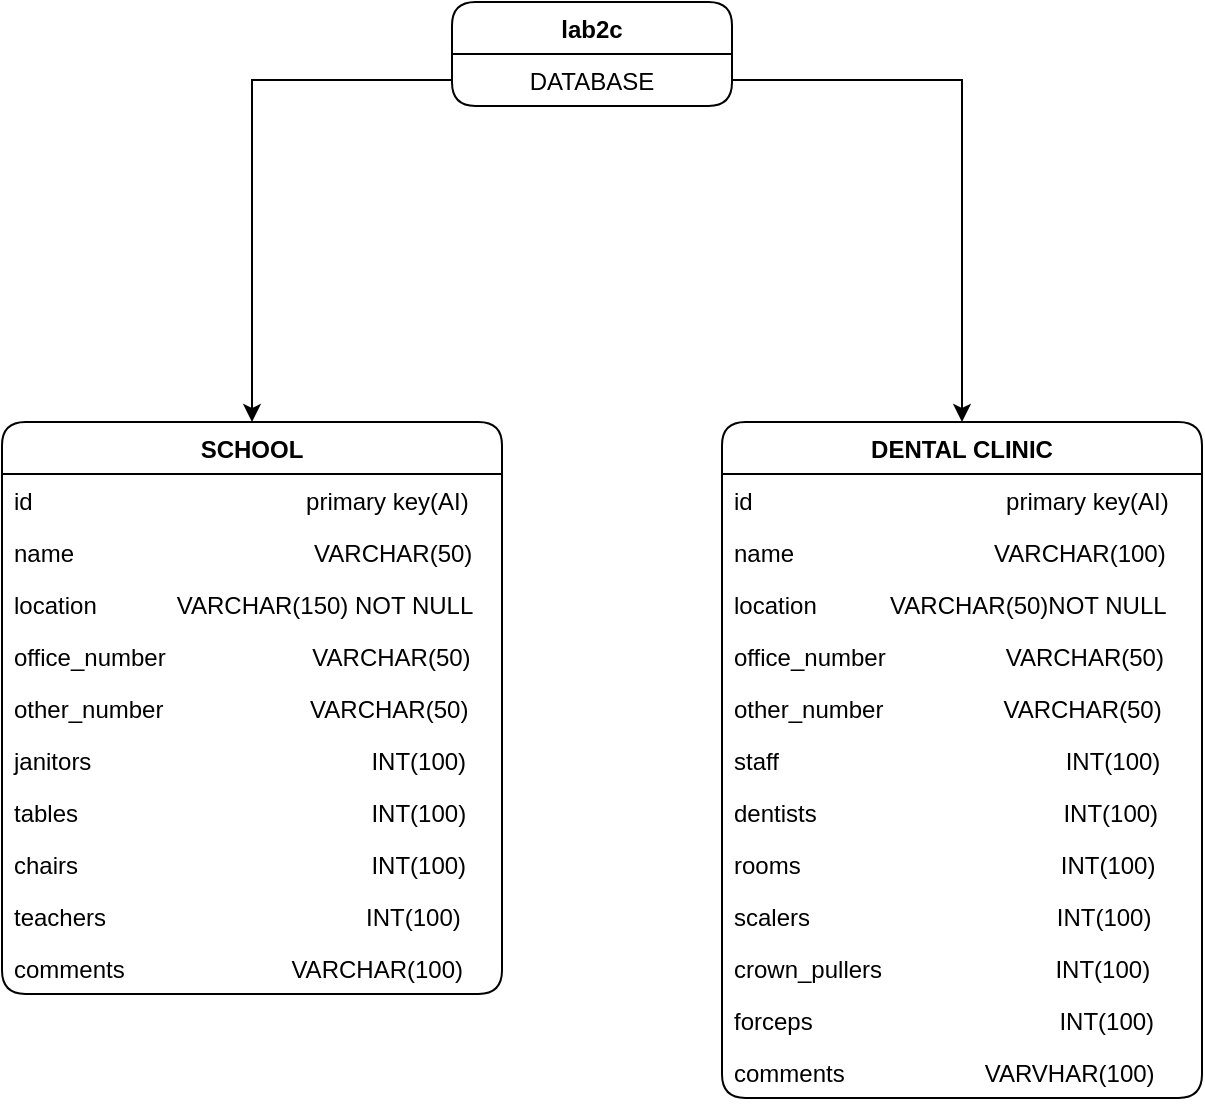 <mxfile version="10.9.4" type="device"><diagram id="ERgRdrcjWsWCPYf1m3UI" name="Page-1"><mxGraphModel dx="1422" dy="796" grid="1" gridSize="10" guides="1" tooltips="1" connect="1" arrows="1" fold="1" page="1" pageScale="1" pageWidth="850" pageHeight="1100" math="0" shadow="0"><root><mxCell id="0"/><mxCell id="1" parent="0"/><mxCell id="IdaJWkh5u5YZjFb4Wudn-1" value="lab2c" style="swimlane;fontStyle=1;childLayout=stackLayout;horizontal=1;startSize=26;fillColor=none;horizontalStack=0;resizeParent=1;resizeParentMax=0;resizeLast=0;collapsible=1;marginBottom=0;comic=0;rounded=1;" vertex="1" parent="1"><mxGeometry x="355" y="70" width="140" height="52" as="geometry"/></mxCell><mxCell id="IdaJWkh5u5YZjFb4Wudn-4" value="DATABASE" style="text;strokeColor=none;fillColor=none;align=center;verticalAlign=top;spacingLeft=4;spacingRight=4;overflow=hidden;rotatable=0;points=[[0,0.5],[1,0.5]];portConstraint=eastwest;comic=0;rounded=1;" vertex="1" parent="IdaJWkh5u5YZjFb4Wudn-1"><mxGeometry y="26" width="140" height="26" as="geometry"/></mxCell><mxCell id="IdaJWkh5u5YZjFb4Wudn-5" value="SCHOOL" style="swimlane;fontStyle=1;childLayout=stackLayout;horizontal=1;startSize=26;fillColor=none;horizontalStack=0;resizeParent=1;resizeParentMax=0;resizeLast=0;collapsible=1;marginBottom=0;align=center;comic=0;rounded=1;" vertex="1" parent="1"><mxGeometry x="130" y="280" width="250" height="286" as="geometry"/></mxCell><mxCell id="IdaJWkh5u5YZjFb4Wudn-6" value="id                                         primary key(AI)" style="text;strokeColor=none;fillColor=none;align=left;verticalAlign=top;spacingLeft=4;spacingRight=4;overflow=hidden;rotatable=0;points=[[0,0.5],[1,0.5]];portConstraint=eastwest;comic=0;rounded=1;" vertex="1" parent="IdaJWkh5u5YZjFb4Wudn-5"><mxGeometry y="26" width="250" height="26" as="geometry"/></mxCell><mxCell id="IdaJWkh5u5YZjFb4Wudn-7" value="name                                    VARCHAR(50)" style="text;strokeColor=none;fillColor=none;align=left;verticalAlign=top;spacingLeft=4;spacingRight=4;overflow=hidden;rotatable=0;points=[[0,0.5],[1,0.5]];portConstraint=eastwest;comic=0;rounded=1;" vertex="1" parent="IdaJWkh5u5YZjFb4Wudn-5"><mxGeometry y="52" width="250" height="26" as="geometry"/></mxCell><mxCell id="IdaJWkh5u5YZjFb4Wudn-8" value="location            VARCHAR(150) NOT NULL" style="text;strokeColor=none;fillColor=none;align=left;verticalAlign=top;spacingLeft=4;spacingRight=4;overflow=hidden;rotatable=0;points=[[0,0.5],[1,0.5]];portConstraint=eastwest;comic=0;rounded=1;" vertex="1" parent="IdaJWkh5u5YZjFb4Wudn-5"><mxGeometry y="78" width="250" height="26" as="geometry"/></mxCell><mxCell id="IdaJWkh5u5YZjFb4Wudn-9" value="office_number                      VARCHAR(50)" style="text;strokeColor=none;fillColor=none;align=left;verticalAlign=top;spacingLeft=4;spacingRight=4;overflow=hidden;rotatable=0;points=[[0,0.5],[1,0.5]];portConstraint=eastwest;comic=0;rounded=1;" vertex="1" parent="IdaJWkh5u5YZjFb4Wudn-5"><mxGeometry y="104" width="250" height="26" as="geometry"/></mxCell><mxCell id="IdaJWkh5u5YZjFb4Wudn-10" value="other_number                      VARCHAR(50)" style="text;strokeColor=none;fillColor=none;align=left;verticalAlign=top;spacingLeft=4;spacingRight=4;overflow=hidden;rotatable=0;points=[[0,0.5],[1,0.5]];portConstraint=eastwest;comic=0;rounded=1;" vertex="1" parent="IdaJWkh5u5YZjFb4Wudn-5"><mxGeometry y="130" width="250" height="26" as="geometry"/></mxCell><mxCell id="IdaJWkh5u5YZjFb4Wudn-11" value="janitors                                          INT(100)" style="text;strokeColor=none;fillColor=none;align=left;verticalAlign=top;spacingLeft=4;spacingRight=4;overflow=hidden;rotatable=0;points=[[0,0.5],[1,0.5]];portConstraint=eastwest;comic=0;rounded=1;" vertex="1" parent="IdaJWkh5u5YZjFb4Wudn-5"><mxGeometry y="156" width="250" height="26" as="geometry"/></mxCell><mxCell id="IdaJWkh5u5YZjFb4Wudn-12" value="tables                                            INT(100)" style="text;strokeColor=none;fillColor=none;align=left;verticalAlign=top;spacingLeft=4;spacingRight=4;overflow=hidden;rotatable=0;points=[[0,0.5],[1,0.5]];portConstraint=eastwest;comic=0;rounded=1;" vertex="1" parent="IdaJWkh5u5YZjFb4Wudn-5"><mxGeometry y="182" width="250" height="26" as="geometry"/></mxCell><mxCell id="IdaJWkh5u5YZjFb4Wudn-23" value="chairs                                            INT(100)" style="text;strokeColor=none;fillColor=none;align=left;verticalAlign=top;spacingLeft=4;spacingRight=4;overflow=hidden;rotatable=0;points=[[0,0.5],[1,0.5]];portConstraint=eastwest;comic=0;rounded=1;" vertex="1" parent="IdaJWkh5u5YZjFb4Wudn-5"><mxGeometry y="208" width="250" height="26" as="geometry"/></mxCell><mxCell id="IdaJWkh5u5YZjFb4Wudn-24" value="teachers                                       INT(100)" style="text;strokeColor=none;fillColor=none;align=left;verticalAlign=top;spacingLeft=4;spacingRight=4;overflow=hidden;rotatable=0;points=[[0,0.5],[1,0.5]];portConstraint=eastwest;comic=0;rounded=1;" vertex="1" parent="IdaJWkh5u5YZjFb4Wudn-5"><mxGeometry y="234" width="250" height="26" as="geometry"/></mxCell><mxCell id="IdaJWkh5u5YZjFb4Wudn-25" value="comments                         VARCHAR(100)" style="text;strokeColor=none;fillColor=none;align=left;verticalAlign=top;spacingLeft=4;spacingRight=4;overflow=hidden;rotatable=0;points=[[0,0.5],[1,0.5]];portConstraint=eastwest;comic=0;rounded=1;" vertex="1" parent="IdaJWkh5u5YZjFb4Wudn-5"><mxGeometry y="260" width="250" height="26" as="geometry"/></mxCell><mxCell id="IdaJWkh5u5YZjFb4Wudn-13" style="edgeStyle=orthogonalEdgeStyle;rounded=0;orthogonalLoop=1;jettySize=auto;html=1;entryX=0.5;entryY=0;entryDx=0;entryDy=0;comic=0;" edge="1" parent="1" source="IdaJWkh5u5YZjFb4Wudn-4" target="IdaJWkh5u5YZjFb4Wudn-5"><mxGeometry relative="1" as="geometry"/></mxCell><mxCell id="IdaJWkh5u5YZjFb4Wudn-14" value="DENTAL CLINIC" style="swimlane;fontStyle=1;childLayout=stackLayout;horizontal=1;startSize=26;fillColor=none;horizontalStack=0;resizeParent=1;resizeParentMax=0;resizeLast=0;collapsible=1;marginBottom=0;align=center;comic=0;rounded=1;" vertex="1" parent="1"><mxGeometry x="490" y="280" width="240" height="338" as="geometry"/></mxCell><mxCell id="IdaJWkh5u5YZjFb4Wudn-15" value="id                                      primary key(AI)" style="text;strokeColor=none;fillColor=none;align=left;verticalAlign=top;spacingLeft=4;spacingRight=4;overflow=hidden;rotatable=0;points=[[0,0.5],[1,0.5]];portConstraint=eastwest;comic=0;rounded=1;" vertex="1" parent="IdaJWkh5u5YZjFb4Wudn-14"><mxGeometry y="26" width="240" height="26" as="geometry"/></mxCell><mxCell id="IdaJWkh5u5YZjFb4Wudn-16" value="name                              VARCHAR(100)" style="text;strokeColor=none;fillColor=none;align=left;verticalAlign=top;spacingLeft=4;spacingRight=4;overflow=hidden;rotatable=0;points=[[0,0.5],[1,0.5]];portConstraint=eastwest;comic=0;rounded=1;" vertex="1" parent="IdaJWkh5u5YZjFb4Wudn-14"><mxGeometry y="52" width="240" height="26" as="geometry"/></mxCell><mxCell id="IdaJWkh5u5YZjFb4Wudn-17" value="location           VARCHAR(50)NOT NULL" style="text;strokeColor=none;fillColor=none;align=left;verticalAlign=top;spacingLeft=4;spacingRight=4;overflow=hidden;rotatable=0;points=[[0,0.5],[1,0.5]];portConstraint=eastwest;comic=0;rounded=1;" vertex="1" parent="IdaJWkh5u5YZjFb4Wudn-14"><mxGeometry y="78" width="240" height="26" as="geometry"/></mxCell><mxCell id="IdaJWkh5u5YZjFb4Wudn-18" value="office_number                  VARCHAR(50)" style="text;strokeColor=none;fillColor=none;align=left;verticalAlign=top;spacingLeft=4;spacingRight=4;overflow=hidden;rotatable=0;points=[[0,0.5],[1,0.5]];portConstraint=eastwest;comic=0;rounded=1;" vertex="1" parent="IdaJWkh5u5YZjFb4Wudn-14"><mxGeometry y="104" width="240" height="26" as="geometry"/></mxCell><mxCell id="IdaJWkh5u5YZjFb4Wudn-19" value="other_number                  VARCHAR(50)" style="text;strokeColor=none;fillColor=none;align=left;verticalAlign=top;spacingLeft=4;spacingRight=4;overflow=hidden;rotatable=0;points=[[0,0.5],[1,0.5]];portConstraint=eastwest;comic=0;rounded=1;" vertex="1" parent="IdaJWkh5u5YZjFb4Wudn-14"><mxGeometry y="130" width="240" height="26" as="geometry"/></mxCell><mxCell id="IdaJWkh5u5YZjFb4Wudn-20" value="staff                                           INT(100)" style="text;strokeColor=none;fillColor=none;align=left;verticalAlign=top;spacingLeft=4;spacingRight=4;overflow=hidden;rotatable=0;points=[[0,0.5],[1,0.5]];portConstraint=eastwest;comic=0;rounded=1;" vertex="1" parent="IdaJWkh5u5YZjFb4Wudn-14"><mxGeometry y="156" width="240" height="26" as="geometry"/></mxCell><mxCell id="IdaJWkh5u5YZjFb4Wudn-21" value="dentists                                     INT(100)" style="text;strokeColor=none;fillColor=none;align=left;verticalAlign=top;spacingLeft=4;spacingRight=4;overflow=hidden;rotatable=0;points=[[0,0.5],[1,0.5]];portConstraint=eastwest;comic=0;rounded=1;" vertex="1" parent="IdaJWkh5u5YZjFb4Wudn-14"><mxGeometry y="182" width="240" height="26" as="geometry"/></mxCell><mxCell id="IdaJWkh5u5YZjFb4Wudn-26" value="rooms                                       INT(100)" style="text;strokeColor=none;fillColor=none;align=left;verticalAlign=top;spacingLeft=4;spacingRight=4;overflow=hidden;rotatable=0;points=[[0,0.5],[1,0.5]];portConstraint=eastwest;comic=0;rounded=1;" vertex="1" parent="IdaJWkh5u5YZjFb4Wudn-14"><mxGeometry y="208" width="240" height="26" as="geometry"/></mxCell><mxCell id="IdaJWkh5u5YZjFb4Wudn-27" value="scalers                                     INT(100)" style="text;strokeColor=none;fillColor=none;align=left;verticalAlign=top;spacingLeft=4;spacingRight=4;overflow=hidden;rotatable=0;points=[[0,0.5],[1,0.5]];portConstraint=eastwest;comic=0;rounded=1;" vertex="1" parent="IdaJWkh5u5YZjFb4Wudn-14"><mxGeometry y="234" width="240" height="26" as="geometry"/></mxCell><mxCell id="IdaJWkh5u5YZjFb4Wudn-28" value="crown_pullers                          INT(100)" style="text;strokeColor=none;fillColor=none;align=left;verticalAlign=top;spacingLeft=4;spacingRight=4;overflow=hidden;rotatable=0;points=[[0,0.5],[1,0.5]];portConstraint=eastwest;comic=0;rounded=1;" vertex="1" parent="IdaJWkh5u5YZjFb4Wudn-14"><mxGeometry y="260" width="240" height="26" as="geometry"/></mxCell><mxCell id="IdaJWkh5u5YZjFb4Wudn-29" value="forceps                                     INT(100)" style="text;strokeColor=none;fillColor=none;align=left;verticalAlign=top;spacingLeft=4;spacingRight=4;overflow=hidden;rotatable=0;points=[[0,0.5],[1,0.5]];portConstraint=eastwest;comic=0;rounded=1;" vertex="1" parent="IdaJWkh5u5YZjFb4Wudn-14"><mxGeometry y="286" width="240" height="26" as="geometry"/></mxCell><mxCell id="IdaJWkh5u5YZjFb4Wudn-30" value="comments                     VARVHAR(100)" style="text;strokeColor=none;fillColor=none;align=left;verticalAlign=top;spacingLeft=4;spacingRight=4;overflow=hidden;rotatable=0;points=[[0,0.5],[1,0.5]];portConstraint=eastwest;comic=0;rounded=1;" vertex="1" parent="IdaJWkh5u5YZjFb4Wudn-14"><mxGeometry y="312" width="240" height="26" as="geometry"/></mxCell><mxCell id="IdaJWkh5u5YZjFb4Wudn-22" style="edgeStyle=orthogonalEdgeStyle;rounded=0;orthogonalLoop=1;jettySize=auto;html=1;comic=0;" edge="1" parent="1" source="IdaJWkh5u5YZjFb4Wudn-4" target="IdaJWkh5u5YZjFb4Wudn-14"><mxGeometry relative="1" as="geometry"/></mxCell></root></mxGraphModel></diagram></mxfile>